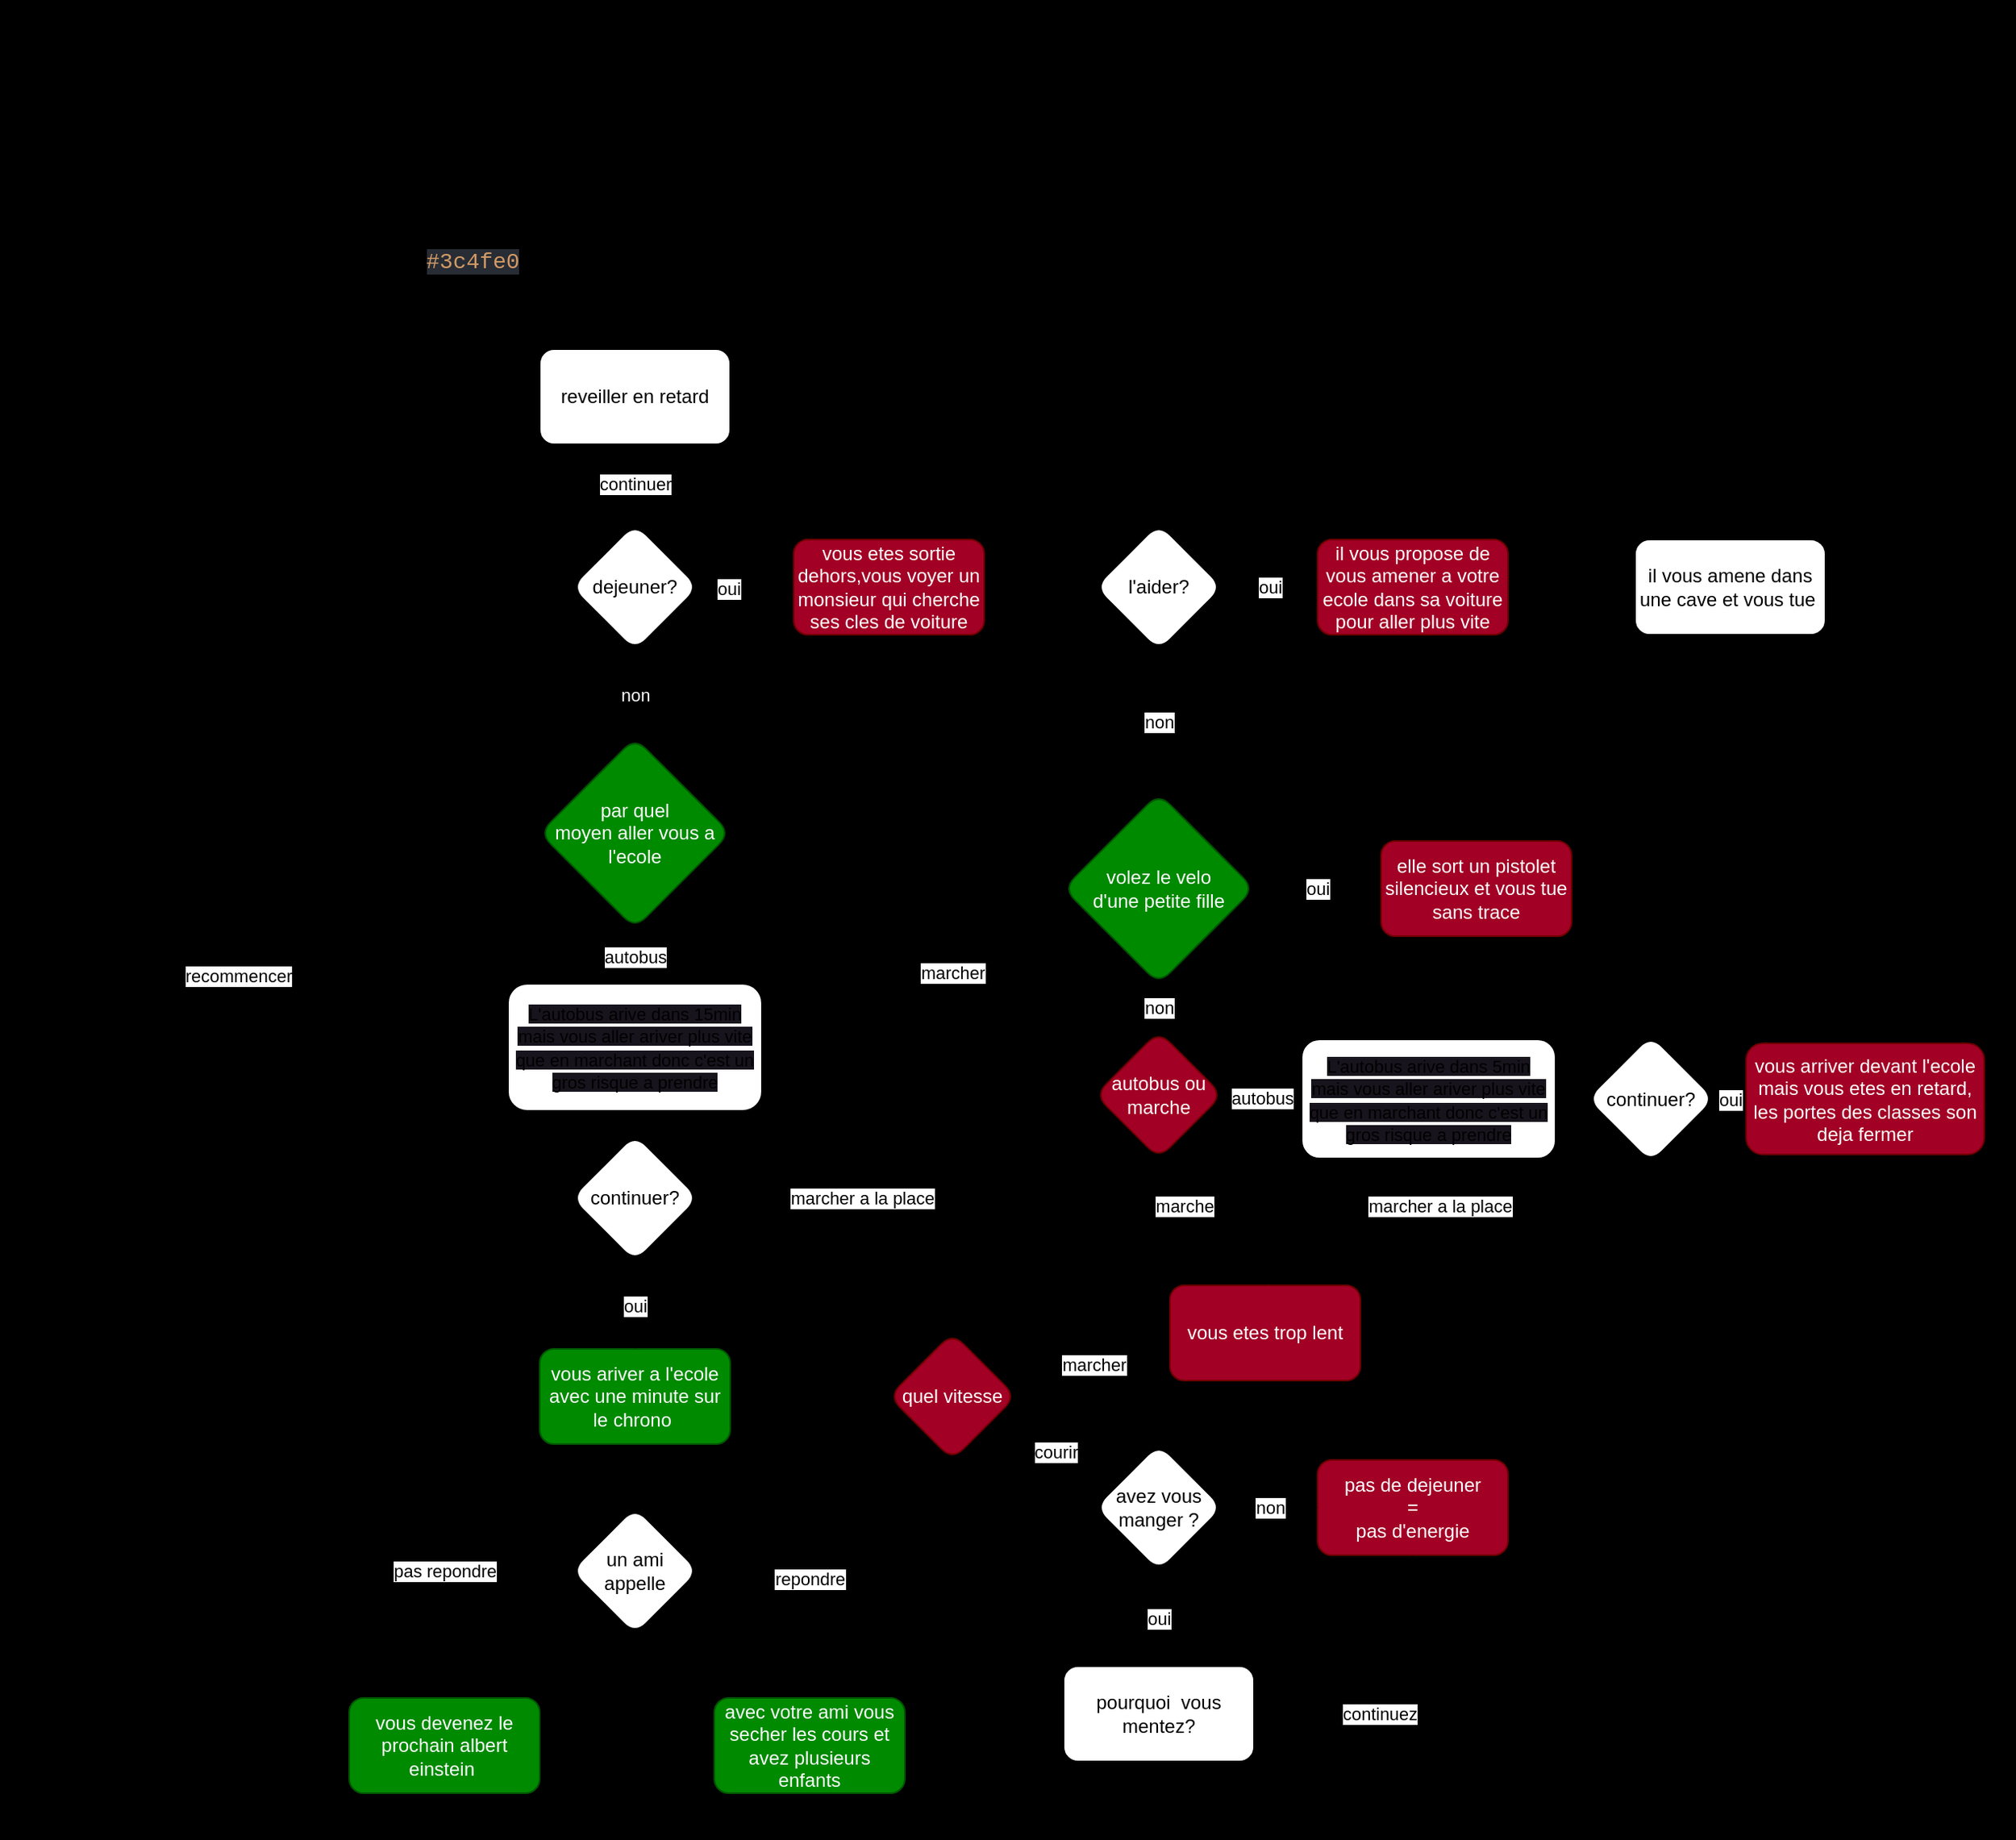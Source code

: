 <mxfile>
    <diagram id="VE0LgDuzzJI6HdZe8Z8s" name="Page-1">
        <mxGraphModel dx="1118" dy="959" grid="1" gridSize="10" guides="1" tooltips="1" connect="1" arrows="1" fold="1" page="1" pageScale="1" pageWidth="827" pageHeight="1169" background="#000000" math="0" shadow="0">
            <root>
                <mxCell id="0"/>
                <mxCell id="1" parent="0"/>
                <mxCell id="27" value="&lt;font style=&quot;&quot; color=&quot;#000000&quot;&gt;&amp;nbsp; Genre: action, absurde&lt;br&gt;&amp;nbsp; &amp;nbsp; &amp;nbsp; &amp;nbsp; &amp;nbsp;Inspiration: un gars qui arrive tout le temps&lt;br&gt;&amp;nbsp;en retard dans ma classe.&lt;br&gt;Nom: Be late or be dead&lt;br&gt;&amp;nbsp; &amp;nbsp; Palette:&lt;br&gt;Couleur de fond du site:&amp;nbsp;&lt;span style=&quot;font-family: proxima-soft, &amp;quot;Proxima Soft&amp;quot;, &amp;quot;Proxima Nova Soft&amp;quot;, Helvetica, Arial, sans-serif; font-size: 16px; font-weight: 700; letter-spacing: 0.4px; text-align: start; text-transform: uppercase;&quot;&gt;#EB1414&lt;/span&gt;&lt;br&gt;Couleur de fond du contenu:&amp;nbsp;&lt;span style=&quot;font-family: proxima-soft, &amp;quot;Proxima Soft&amp;quot;, &amp;quot;Proxima Nova Soft&amp;quot;, Helvetica, Arial, sans-serif; font-size: 16px; font-weight: 700; letter-spacing: 0.4px; text-align: start; text-transform: uppercase;&quot;&gt;#882727&lt;/span&gt;&lt;br&gt;Couleur de la police:&amp;nbsp;&lt;span style=&quot;font-family: proxima-soft, &amp;quot;Proxima Soft&amp;quot;, &amp;quot;Proxima Nova Soft&amp;quot;, Helvetica, Arial, sans-serif; font-size: 16px; font-weight: 700; letter-spacing: 0.4px; text-align: start; text-transform: uppercase;&quot;&gt;#FFFFFF&lt;/span&gt;&lt;br&gt;Couleur de fond des boutons:&lt;b&gt;&lt;font style=&quot;font-size: 16px;&quot;&gt;#89E5FF&lt;/font&gt;&lt;/b&gt;,&lt;b&gt;&lt;font style=&quot;font-size: 16px;&quot;&gt;#5468FF&lt;/font&gt;&lt;/b&gt;&lt;br&gt;Couleur de fond des bouton en hover:&amp;nbsp;&lt;/font&gt;&lt;span style=&quot;color: rgb(209, 154, 102); background-color: rgb(40, 44, 52); font-family: Consolas, &amp;quot;Courier New&amp;quot;, monospace; font-size: 14px;&quot;&gt;#3c4fe0&lt;/span&gt;&lt;font style=&quot;&quot; color=&quot;#000000&quot;&gt;&lt;br&gt;&lt;div style=&quot;text-align: start;&quot;&gt;&lt;span style=&quot;background-color: initial;&quot;&gt;Couleur de la police des boutons: &lt;font face=&quot;proxima-soft, Proxima Soft, Proxima Nova Soft, Helvetica, Arial, sans-serif&quot;&gt;&lt;span style=&quot;font-size: 16px; letter-spacing: 0.4px; text-transform: uppercase;&quot;&gt;&lt;b&gt;#ffffff&lt;/b&gt;&lt;/span&gt;&lt;/font&gt;&lt;/span&gt;&lt;/div&gt;&lt;/font&gt;&lt;font style=&quot;&quot; color=&quot;#000000&quot;&gt;Couleur de la police des boutons en hover:&amp;nbsp;&lt;/font&gt;&lt;b style=&quot;color: rgb(0, 0, 0);&quot;&gt;&lt;font style=&quot;font-size: 16px;&quot;&gt;#89E5FF&lt;/font&gt;&lt;/b&gt;&lt;span style=&quot;color: rgb(0, 0, 0);&quot;&gt;,&lt;/span&gt;&lt;b style=&quot;color: rgb(0, 0, 0);&quot;&gt;&lt;font style=&quot;font-size: 16px;&quot;&gt;#5468FF&lt;/font&gt;&lt;/b&gt;" style="text;html=1;align=center;verticalAlign=middle;resizable=0;points=[];autosize=1;strokeColor=none;fillColor=none;rounded=1;" parent="1" vertex="1">
                    <mxGeometry x="-30" width="390" height="220" as="geometry"/>
                </mxCell>
                <mxCell id="36" value="continuer" style="edgeStyle=none;html=1;entryX=0.5;entryY=0;entryDx=0;entryDy=0;" parent="1" source="28" target="29" edge="1">
                    <mxGeometry relative="1" as="geometry"/>
                </mxCell>
                <mxCell id="28" value="reveiller en retard" style="rounded=1;whiteSpace=wrap;html=1;" parent="1" vertex="1">
                    <mxGeometry x="310" y="220" width="120" height="60" as="geometry"/>
                </mxCell>
                <mxCell id="31" value="" style="edgeStyle=none;html=1;" parent="1" source="29" target="30" edge="1">
                    <mxGeometry relative="1" as="geometry">
                        <Array as="points">
                            <mxPoint x="430" y="370"/>
                        </Array>
                    </mxGeometry>
                </mxCell>
                <mxCell id="32" value="oui" style="edgeLabel;html=1;align=center;verticalAlign=middle;resizable=0;points=[];rounded=1;" parent="31" vertex="1" connectable="0">
                    <mxGeometry x="-0.372" y="-1" relative="1" as="geometry">
                        <mxPoint as="offset"/>
                    </mxGeometry>
                </mxCell>
                <mxCell id="35" value="&lt;span style=&quot;&quot;&gt;&lt;font&gt;non&lt;/font&gt;&lt;/span&gt;" style="edgeStyle=none;html=1;entryX=0.5;entryY=0;entryDx=0;entryDy=0;labelBackgroundColor=none;fontColor=#FFFFFF;" parent="1" source="29" target="50" edge="1">
                    <mxGeometry relative="1" as="geometry">
                        <mxPoint x="370" y="500" as="targetPoint"/>
                    </mxGeometry>
                </mxCell>
                <mxCell id="29" value="dejeuner?" style="rhombus;whiteSpace=wrap;html=1;rounded=1;" parent="1" vertex="1">
                    <mxGeometry x="330" y="330" width="80" height="80" as="geometry"/>
                </mxCell>
                <mxCell id="38" value="" style="edgeStyle=none;html=1;" parent="1" source="30" target="37" edge="1">
                    <mxGeometry relative="1" as="geometry"/>
                </mxCell>
                <mxCell id="30" value="vous etes sortie dehors,vous voyer un monsieur qui cherche ses cles de voiture" style="whiteSpace=wrap;html=1;fillColor=#a20025;fontColor=#ffffff;strokeColor=#6F0000;rounded=1;" parent="1" vertex="1">
                    <mxGeometry x="470" y="340" width="120" height="60" as="geometry"/>
                </mxCell>
                <mxCell id="40" value="oui" style="edgeStyle=none;html=1;" parent="1" source="37" target="39" edge="1">
                    <mxGeometry relative="1" as="geometry"/>
                </mxCell>
                <mxCell id="42" value="non" style="edgeStyle=none;html=1;" parent="1" source="37" edge="1">
                    <mxGeometry relative="1" as="geometry">
                        <mxPoint x="700" y="500" as="targetPoint"/>
                    </mxGeometry>
                </mxCell>
                <mxCell id="37" value="l'aider?" style="rhombus;whiteSpace=wrap;html=1;rounded=1;" parent="1" vertex="1">
                    <mxGeometry x="660" y="330" width="80" height="80" as="geometry"/>
                </mxCell>
                <mxCell id="44" value="" style="edgeStyle=none;html=1;" parent="1" source="39" target="43" edge="1">
                    <mxGeometry relative="1" as="geometry"/>
                </mxCell>
                <mxCell id="39" value="il vous propose de vous amener a votre ecole dans sa voiture pour aller plus vite" style="whiteSpace=wrap;html=1;fillColor=#a20025;fontColor=#ffffff;strokeColor=#6F0000;rounded=1;" parent="1" vertex="1">
                    <mxGeometry x="800" y="340" width="120" height="60" as="geometry"/>
                </mxCell>
                <mxCell id="45" style="edgeStyle=orthogonalEdgeStyle;html=1;entryX=1;entryY=0.5;entryDx=0;entryDy=0;" parent="1" source="43" target="28" edge="1">
                    <mxGeometry relative="1" as="geometry">
                        <Array as="points">
                            <mxPoint x="1060" y="250"/>
                        </Array>
                    </mxGeometry>
                </mxCell>
                <mxCell id="43" value="il vous amene dans une cave et vous tue&amp;nbsp;" style="whiteSpace=wrap;html=1;rounded=1;" parent="1" vertex="1">
                    <mxGeometry x="1000" y="340" width="120" height="60" as="geometry"/>
                </mxCell>
                <mxCell id="48" value="oui" style="edgeStyle=none;html=1;" parent="1" source="46" target="47" edge="1">
                    <mxGeometry relative="1" as="geometry"/>
                </mxCell>
                <mxCell id="54" value="non" style="edgeStyle=orthogonalEdgeStyle;html=1;" parent="1" source="46" target="53" edge="1">
                    <mxGeometry relative="1" as="geometry"/>
                </mxCell>
                <mxCell id="46" value="volez le velo &lt;br&gt;d'une petite fille" style="rhombus;whiteSpace=wrap;html=1;fillColor=#008a00;fontColor=#ffffff;strokeColor=#005700;rounded=1;" parent="1" vertex="1">
                    <mxGeometry x="640" y="500" width="120" height="120" as="geometry"/>
                </mxCell>
                <mxCell id="49" style="edgeStyle=orthogonalEdgeStyle;html=1;exitX=1;exitY=0.5;exitDx=0;exitDy=0;" parent="1" source="47" edge="1">
                    <mxGeometry relative="1" as="geometry">
                        <mxPoint x="1050" y="250" as="targetPoint"/>
                        <Array as="points">
                            <mxPoint x="1160" y="560"/>
                            <mxPoint x="1160" y="250"/>
                        </Array>
                    </mxGeometry>
                </mxCell>
                <mxCell id="47" value="elle sort un pistolet silencieux et vous tue sans trace" style="whiteSpace=wrap;html=1;fillColor=#a20025;fontColor=#ffffff;strokeColor=#6F0000;rounded=1;" parent="1" vertex="1">
                    <mxGeometry x="840" y="530" width="120" height="60" as="geometry"/>
                </mxCell>
                <mxCell id="61" value="marcher" style="edgeStyle=orthogonalEdgeStyle;html=1;" parent="1" source="50" target="60" edge="1">
                    <mxGeometry relative="1" as="geometry"/>
                </mxCell>
                <mxCell id="79" value="autobus" style="edgeStyle=none;html=1;entryX=0.5;entryY=0;entryDx=0;entryDy=0;" parent="1" source="50" target="78" edge="1">
                    <mxGeometry relative="1" as="geometry"/>
                </mxCell>
                <mxCell id="50" value="par quel &lt;br&gt;moyen aller vous a l'ecole" style="rhombus;whiteSpace=wrap;html=1;fillColor=#008a00;fontColor=#ffffff;strokeColor=#005700;rounded=1;" parent="1" vertex="1">
                    <mxGeometry x="310" y="465" width="120" height="120" as="geometry"/>
                </mxCell>
                <mxCell id="56" value="autobus" style="edgeStyle=orthogonalEdgeStyle;html=1;entryX=0;entryY=0.5;entryDx=0;entryDy=0;" parent="1" source="53" target="90" edge="1">
                    <mxGeometry relative="1" as="geometry">
                        <mxPoint x="850" y="760" as="targetPoint"/>
                    </mxGeometry>
                </mxCell>
                <mxCell id="102" value="marche" style="edgeStyle=orthogonalEdgeStyle;html=1;entryX=0.5;entryY=0;entryDx=0;entryDy=0;" parent="1" source="53" edge="1" target="62">
                    <mxGeometry x="-0.383" relative="1" as="geometry">
                        <mxPoint x="570" y="730" as="targetPoint"/>
                        <Array as="points">
                            <mxPoint x="700" y="760"/>
                            <mxPoint x="767" y="760"/>
                        </Array>
                        <mxPoint as="offset"/>
                    </mxGeometry>
                </mxCell>
                <mxCell id="53" value="autobus ou&lt;br&gt;marche" style="rhombus;whiteSpace=wrap;html=1;fillColor=#a20025;fontColor=#ffffff;strokeColor=#6F0000;rounded=1;" parent="1" vertex="1">
                    <mxGeometry x="660" y="650" width="80" height="80" as="geometry"/>
                </mxCell>
                <mxCell id="57" style="edgeStyle=orthogonalEdgeStyle;html=1;exitX=1;exitY=0.5;exitDx=0;exitDy=0;" parent="1" source="55" edge="1">
                    <mxGeometry relative="1" as="geometry">
                        <mxPoint x="1160" y="490" as="targetPoint"/>
                        <Array as="points">
                            <mxPoint x="1230" y="692"/>
                            <mxPoint x="1230" y="540"/>
                            <mxPoint x="1160" y="540"/>
                        </Array>
                    </mxGeometry>
                </mxCell>
                <mxCell id="55" value="vous arriver devant l'ecole mais vous etes en retard, les portes des classes son deja fermer" style="whiteSpace=wrap;html=1;rounded=1;fillColor=#a20025;fontColor=#ffffff;strokeColor=#6F0000;" parent="1" vertex="1">
                    <mxGeometry x="1070" y="657.5" width="150" height="70" as="geometry"/>
                </mxCell>
                <mxCell id="70" value="" style="edgeStyle=orthogonalEdgeStyle;html=1;" parent="1" source="58" target="69" edge="1">
                    <mxGeometry relative="1" as="geometry"/>
                </mxCell>
                <mxCell id="58" value="vous ariver a l'ecole avec une minute sur le chrono&amp;nbsp;" style="whiteSpace=wrap;html=1;rounded=1;fillColor=#008a00;fontColor=#ffffff;strokeColor=#005700;" parent="1" vertex="1">
                    <mxGeometry x="310" y="850" width="120" height="60" as="geometry"/>
                </mxCell>
                <mxCell id="64" value="marcher" style="edgeStyle=orthogonalEdgeStyle;html=1;exitX=1;exitY=0;exitDx=0;exitDy=0;" parent="1" source="60" target="62" edge="1">
                    <mxGeometry relative="1" as="geometry"/>
                </mxCell>
                <mxCell id="65" value="courir" style="edgeStyle=orthogonalEdgeStyle;html=1;exitX=1;exitY=1;exitDx=0;exitDy=0;entryX=0;entryY=0.5;entryDx=0;entryDy=0;" parent="1" source="60" target="76" edge="1">
                    <mxGeometry relative="1" as="geometry">
                        <mxPoint x="670" y="920" as="targetPoint"/>
                    </mxGeometry>
                </mxCell>
                <mxCell id="60" value="quel vitesse" style="rhombus;whiteSpace=wrap;html=1;fillColor=#a20025;fontColor=#ffffff;strokeColor=#6F0000;rounded=1;" parent="1" vertex="1">
                    <mxGeometry x="530" y="840" width="80" height="80" as="geometry"/>
                </mxCell>
                <mxCell id="66" style="edgeStyle=orthogonalEdgeStyle;html=1;" parent="1" source="62" edge="1">
                    <mxGeometry relative="1" as="geometry">
                        <mxPoint x="1230" y="680" as="targetPoint"/>
                    </mxGeometry>
                </mxCell>
                <mxCell id="62" value="vous etes trop lent" style="rounded=1;whiteSpace=wrap;html=1;fillColor=#a20025;fontColor=#ffffff;strokeColor=#6F0000;" parent="1" vertex="1">
                    <mxGeometry x="707" y="810" width="120" height="60" as="geometry"/>
                </mxCell>
                <mxCell id="67" style="edgeStyle=orthogonalEdgeStyle;html=1;" parent="1" source="63" edge="1">
                    <mxGeometry relative="1" as="geometry">
                        <mxPoint x="1230" y="830" as="targetPoint"/>
                    </mxGeometry>
                </mxCell>
                <mxCell id="63" value="pas de dejeuner&lt;br&gt;=&lt;br&gt;pas d'energie" style="rounded=1;whiteSpace=wrap;html=1;fillColor=#a20025;fontColor=#ffffff;strokeColor=#6F0000;" parent="1" vertex="1">
                    <mxGeometry x="800" y="920" width="120" height="60" as="geometry"/>
                </mxCell>
                <mxCell id="72" value="repondre" style="edgeStyle=orthogonalEdgeStyle;html=1;" parent="1" source="69" target="71" edge="1">
                    <mxGeometry relative="1" as="geometry"/>
                </mxCell>
                <mxCell id="74" value="pas repondre" style="edgeStyle=orthogonalEdgeStyle;html=1;" parent="1" source="69" target="73" edge="1">
                    <mxGeometry relative="1" as="geometry"/>
                </mxCell>
                <mxCell id="69" value="un ami appelle" style="rhombus;whiteSpace=wrap;html=1;rounded=1;" parent="1" vertex="1">
                    <mxGeometry x="330" y="950" width="80" height="80" as="geometry"/>
                </mxCell>
                <mxCell id="105" style="edgeStyle=orthogonalEdgeStyle;rounded=1;html=1;entryX=0;entryY=0.5;entryDx=0;entryDy=0;" parent="1" source="71" target="28" edge="1">
                    <mxGeometry relative="1" as="geometry">
                        <Array as="points">
                            <mxPoint x="480" y="1150"/>
                            <mxPoint x="120" y="1150"/>
                            <mxPoint x="120" y="250"/>
                        </Array>
                    </mxGeometry>
                </mxCell>
                <mxCell id="71" value="avec votre ami vous secher les cours et avez plusieurs enfants" style="whiteSpace=wrap;html=1;fillColor=#008a00;fontColor=#ffffff;strokeColor=#005700;rounded=1;" parent="1" vertex="1">
                    <mxGeometry x="420" y="1070" width="120" height="60" as="geometry"/>
                </mxCell>
                <mxCell id="104" value="recommencer" style="edgeStyle=orthogonalEdgeStyle;rounded=1;html=1;" parent="1" source="73" edge="1">
                    <mxGeometry relative="1" as="geometry">
                        <mxPoint x="310" y="250" as="targetPoint"/>
                        <Array as="points">
                            <mxPoint x="120" y="1100"/>
                            <mxPoint x="120" y="250"/>
                        </Array>
                    </mxGeometry>
                </mxCell>
                <mxCell id="73" value="vous devenez le prochain albert einstein&amp;nbsp;" style="whiteSpace=wrap;html=1;fillColor=#008a00;fontColor=#ffffff;strokeColor=#005700;rounded=1;" parent="1" vertex="1">
                    <mxGeometry x="190" y="1070" width="120" height="60" as="geometry"/>
                </mxCell>
                <mxCell id="77" value="non" style="edgeStyle=none;html=1;entryX=0;entryY=0.5;entryDx=0;entryDy=0;" parent="1" source="76" target="63" edge="1">
                    <mxGeometry relative="1" as="geometry"/>
                </mxCell>
                <mxCell id="99" value="oui" style="edgeStyle=none;html=1;" parent="1" source="76" target="98" edge="1">
                    <mxGeometry relative="1" as="geometry"/>
                </mxCell>
                <mxCell id="76" value="avez vous manger ?" style="rhombus;whiteSpace=wrap;html=1;rounded=1;" parent="1" vertex="1">
                    <mxGeometry x="660" y="910" width="80" height="80" as="geometry"/>
                </mxCell>
                <mxCell id="86" style="edgeStyle=none;html=1;entryX=0.5;entryY=0;entryDx=0;entryDy=0;" parent="1" source="78" target="85" edge="1">
                    <mxGeometry relative="1" as="geometry"/>
                </mxCell>
                <mxCell id="78" value="&lt;span style=&quot;font-size: 11px; background-color: rgb(24, 20, 29);&quot;&gt;L'autobus arive dans 15min mais&amp;nbsp;&lt;/span&gt;&lt;span style=&quot;font-size: 11px; background-color: rgb(24, 20, 29);&quot;&gt;vous aller ariver plus vite que en marchant&amp;nbsp;&lt;/span&gt;&lt;span style=&quot;font-size: 11px; background-color: rgb(24, 20, 29);&quot;&gt;donc c'est un gros risque a prendre&lt;/span&gt;" style="rounded=1;whiteSpace=wrap;html=1;" parent="1" vertex="1">
                    <mxGeometry x="290" y="620" width="160" height="80" as="geometry"/>
                </mxCell>
                <mxCell id="88" value="marcher a la place" style="edgeStyle=orthogonalEdgeStyle;html=1;exitX=1;exitY=0.5;exitDx=0;exitDy=0;" parent="1" source="85" edge="1">
                    <mxGeometry relative="1" as="geometry">
                        <mxPoint x="570" y="800" as="targetPoint"/>
                    </mxGeometry>
                </mxCell>
                <mxCell id="89" value="oui" style="edgeStyle=orthogonalEdgeStyle;html=1;exitX=0.5;exitY=1;exitDx=0;exitDy=0;entryX=0.5;entryY=0;entryDx=0;entryDy=0;" parent="1" source="85" target="58" edge="1">
                    <mxGeometry relative="1" as="geometry"/>
                </mxCell>
                <mxCell id="85" value="continuer?" style="rhombus;whiteSpace=wrap;html=1;rounded=1;" parent="1" vertex="1">
                    <mxGeometry x="330" y="715" width="80" height="80" as="geometry"/>
                </mxCell>
                <mxCell id="95" style="edgeStyle=orthogonalEdgeStyle;html=1;exitX=1;exitY=0.5;exitDx=0;exitDy=0;entryX=0;entryY=0.5;entryDx=0;entryDy=0;" parent="1" source="90" target="93" edge="1">
                    <mxGeometry relative="1" as="geometry"/>
                </mxCell>
                <mxCell id="90" value="&lt;span style=&quot;font-size: 11px; background-color: rgb(24, 20, 29);&quot;&gt;L'autobus arive dans 5min mais&amp;nbsp;&lt;/span&gt;&lt;span style=&quot;font-size: 11px; background-color: rgb(24, 20, 29);&quot;&gt;vous aller ariver plus vite que en marchant&amp;nbsp;&lt;/span&gt;&lt;span style=&quot;font-size: 11px; background-color: rgb(24, 20, 29);&quot;&gt;donc c'est un gros risque a prendre&lt;/span&gt;" style="rounded=1;whiteSpace=wrap;html=1;" parent="1" vertex="1">
                    <mxGeometry x="790" y="655" width="160" height="75" as="geometry"/>
                </mxCell>
                <mxCell id="96" value="oui" style="edgeStyle=orthogonalEdgeStyle;html=1;entryX=0;entryY=0.5;entryDx=0;entryDy=0;" parent="1" source="93" target="55" edge="1">
                    <mxGeometry relative="1" as="geometry"/>
                </mxCell>
                <mxCell id="97" value="marcher a la place" style="edgeStyle=orthogonalEdgeStyle;html=1;entryX=0.5;entryY=0;entryDx=0;entryDy=0;" parent="1" source="93" edge="1" target="62">
                    <mxGeometry relative="1" as="geometry">
                        <mxPoint x="570" y="820" as="targetPoint"/>
                        <Array as="points">
                            <mxPoint x="1010" y="760"/>
                            <mxPoint x="767" y="760"/>
                        </Array>
                    </mxGeometry>
                </mxCell>
                <mxCell id="93" value="continuer?" style="rhombus;whiteSpace=wrap;html=1;rounded=1;" parent="1" vertex="1">
                    <mxGeometry x="970" y="652.5" width="80" height="80" as="geometry"/>
                </mxCell>
                <mxCell id="100" value="continuez" style="edgeStyle=orthogonalEdgeStyle;html=1;entryX=0.5;entryY=1;entryDx=0;entryDy=0;" parent="1" source="98" edge="1" target="63">
                    <mxGeometry x="-0.213" relative="1" as="geometry">
                        <mxPoint x="1230" y="940" as="targetPoint"/>
                        <Array as="points">
                            <mxPoint x="860" y="1080"/>
                        </Array>
                        <mxPoint as="offset"/>
                    </mxGeometry>
                </mxCell>
                <mxCell id="98" value="pourquoi&amp;nbsp; vous mentez?" style="whiteSpace=wrap;html=1;rounded=1;" parent="1" vertex="1">
                    <mxGeometry x="640" y="1050" width="120" height="60" as="geometry"/>
                </mxCell>
            </root>
        </mxGraphModel>
    </diagram>
</mxfile>